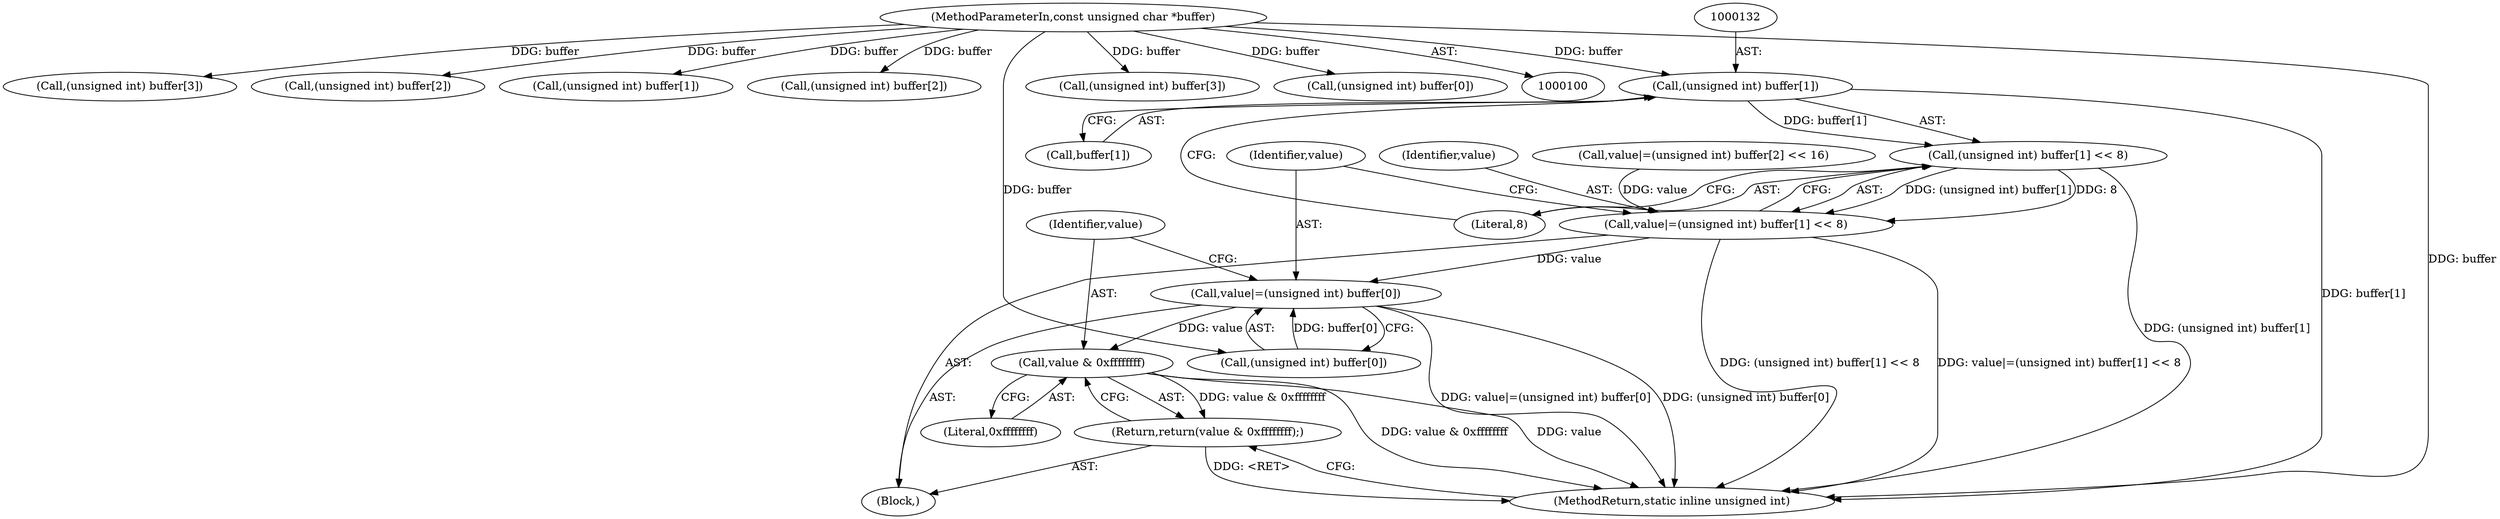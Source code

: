 digraph "0_ImageMagick_d8ab7f046587f2e9f734b687ba7e6e10147c294b_10@pointer" {
"1000131" [label="(Call,(unsigned int) buffer[1])"];
"1000102" [label="(MethodParameterIn,const unsigned char *buffer)"];
"1000130" [label="(Call,(unsigned int) buffer[1] << 8)"];
"1000128" [label="(Call,value|=(unsigned int) buffer[1] << 8)"];
"1000137" [label="(Call,value|=(unsigned int) buffer[0])"];
"1000145" [label="(Call,value & 0xffffffff)"];
"1000144" [label="(Return,return(value & 0xffffffff);)"];
"1000130" [label="(Call,(unsigned int) buffer[1] << 8)"];
"1000139" [label="(Call,(unsigned int) buffer[0])"];
"1000129" [label="(Identifier,value)"];
"1000113" [label="(Call,(unsigned int) buffer[3])"];
"1000119" [label="(Call,value|=(unsigned int) buffer[2] << 16)"];
"1000169" [label="(Call,(unsigned int) buffer[2])"];
"1000160" [label="(Call,(unsigned int) buffer[1])"];
"1000122" [label="(Call,(unsigned int) buffer[2])"];
"1000144" [label="(Return,return(value & 0xffffffff);)"];
"1000102" [label="(MethodParameterIn,const unsigned char *buffer)"];
"1000186" [label="(MethodReturn,static inline unsigned int)"];
"1000147" [label="(Literal,0xffffffff)"];
"1000128" [label="(Call,value|=(unsigned int) buffer[1] << 8)"];
"1000136" [label="(Literal,8)"];
"1000133" [label="(Call,buffer[1])"];
"1000109" [label="(Block,)"];
"1000177" [label="(Call,(unsigned int) buffer[3])"];
"1000138" [label="(Identifier,value)"];
"1000131" [label="(Call,(unsigned int) buffer[1])"];
"1000137" [label="(Call,value|=(unsigned int) buffer[0])"];
"1000146" [label="(Identifier,value)"];
"1000145" [label="(Call,value & 0xffffffff)"];
"1000151" [label="(Call,(unsigned int) buffer[0])"];
"1000131" -> "1000130"  [label="AST: "];
"1000131" -> "1000133"  [label="CFG: "];
"1000132" -> "1000131"  [label="AST: "];
"1000133" -> "1000131"  [label="AST: "];
"1000136" -> "1000131"  [label="CFG: "];
"1000131" -> "1000186"  [label="DDG: buffer[1]"];
"1000131" -> "1000130"  [label="DDG: buffer[1]"];
"1000102" -> "1000131"  [label="DDG: buffer"];
"1000102" -> "1000100"  [label="AST: "];
"1000102" -> "1000186"  [label="DDG: buffer"];
"1000102" -> "1000113"  [label="DDG: buffer"];
"1000102" -> "1000122"  [label="DDG: buffer"];
"1000102" -> "1000139"  [label="DDG: buffer"];
"1000102" -> "1000151"  [label="DDG: buffer"];
"1000102" -> "1000160"  [label="DDG: buffer"];
"1000102" -> "1000169"  [label="DDG: buffer"];
"1000102" -> "1000177"  [label="DDG: buffer"];
"1000130" -> "1000128"  [label="AST: "];
"1000130" -> "1000136"  [label="CFG: "];
"1000136" -> "1000130"  [label="AST: "];
"1000128" -> "1000130"  [label="CFG: "];
"1000130" -> "1000186"  [label="DDG: (unsigned int) buffer[1]"];
"1000130" -> "1000128"  [label="DDG: (unsigned int) buffer[1]"];
"1000130" -> "1000128"  [label="DDG: 8"];
"1000128" -> "1000109"  [label="AST: "];
"1000129" -> "1000128"  [label="AST: "];
"1000138" -> "1000128"  [label="CFG: "];
"1000128" -> "1000186"  [label="DDG: value|=(unsigned int) buffer[1] << 8"];
"1000128" -> "1000186"  [label="DDG: (unsigned int) buffer[1] << 8"];
"1000119" -> "1000128"  [label="DDG: value"];
"1000128" -> "1000137"  [label="DDG: value"];
"1000137" -> "1000109"  [label="AST: "];
"1000137" -> "1000139"  [label="CFG: "];
"1000138" -> "1000137"  [label="AST: "];
"1000139" -> "1000137"  [label="AST: "];
"1000146" -> "1000137"  [label="CFG: "];
"1000137" -> "1000186"  [label="DDG: (unsigned int) buffer[0]"];
"1000137" -> "1000186"  [label="DDG: value|=(unsigned int) buffer[0]"];
"1000139" -> "1000137"  [label="DDG: buffer[0]"];
"1000137" -> "1000145"  [label="DDG: value"];
"1000145" -> "1000144"  [label="AST: "];
"1000145" -> "1000147"  [label="CFG: "];
"1000146" -> "1000145"  [label="AST: "];
"1000147" -> "1000145"  [label="AST: "];
"1000144" -> "1000145"  [label="CFG: "];
"1000145" -> "1000186"  [label="DDG: value & 0xffffffff"];
"1000145" -> "1000186"  [label="DDG: value"];
"1000145" -> "1000144"  [label="DDG: value & 0xffffffff"];
"1000144" -> "1000109"  [label="AST: "];
"1000186" -> "1000144"  [label="CFG: "];
"1000144" -> "1000186"  [label="DDG: <RET>"];
}
